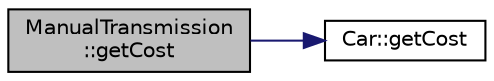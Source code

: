 digraph "ManualTransmission::getCost"
{
  edge [fontname="Helvetica",fontsize="10",labelfontname="Helvetica",labelfontsize="10"];
  node [fontname="Helvetica",fontsize="10",shape=record];
  rankdir="LR";
  Node1 [label="ManualTransmission\l::getCost",height=0.2,width=0.4,color="black", fillcolor="grey75", style="filled", fontcolor="black"];
  Node1 -> Node2 [color="midnightblue",fontsize="10",style="solid",fontname="Helvetica"];
  Node2 [label="Car::getCost",height=0.2,width=0.4,color="black", fillcolor="white", style="filled",URL="$classCar.html#a7498766d25f7d4f15272f8055dd698f4"];
}
